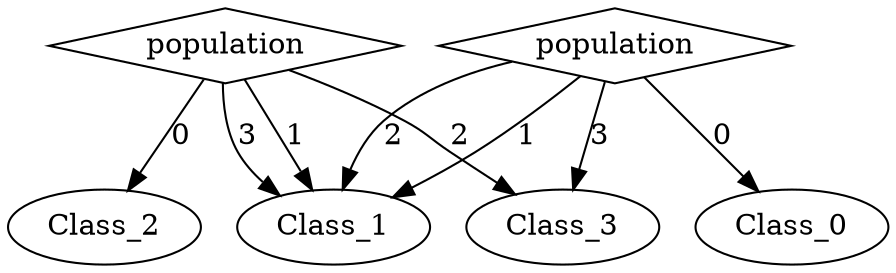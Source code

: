 digraph {
node [label=Class_1,style=""] Class_1
node [label=Class_3,style=""] Class_3
node [label=Class_1,style=""] Class_1
node [label=Class_2,style=""] Class_2
node [label=Class_3,style=""] Class_3
node [label=Class_1,style=""] Class_1
node [label=Class_1,style=""] Class_1
node [label=Class_0,style=""] Class_0
node [label=population,shape="diamond",style=""] 1
node [label=population,shape="diamond",style=""] 0

1 -> Class_1 [label="3"]
1 -> Class_3 [label="2"]
1 -> Class_1 [label="1"]
1 -> Class_2 [label="0"]
0 -> Class_3 [label="3"]
0 -> Class_1 [label="2"]
0 -> Class_1 [label="1"]
0 -> Class_0 [label="0"]
}